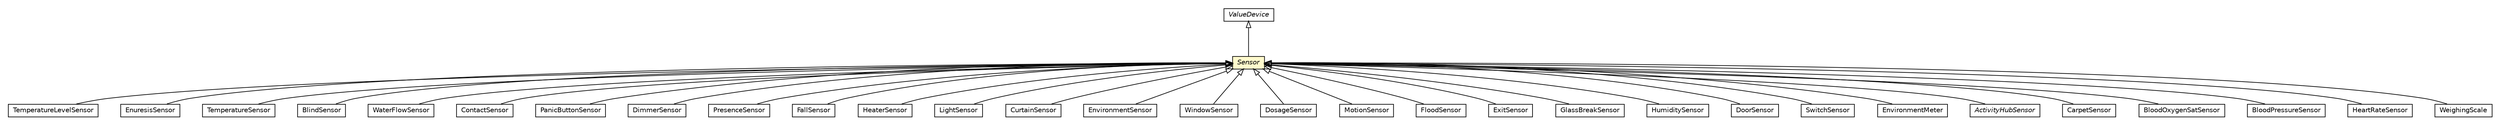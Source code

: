 #!/usr/local/bin/dot
#
# Class diagram 
# Generated by UMLGraph version 5.1 (http://www.umlgraph.org/)
#

digraph G {
	edge [fontname="Helvetica",fontsize=10,labelfontname="Helvetica",labelfontsize=10];
	node [fontname="Helvetica",fontsize=10,shape=plaintext];
	nodesep=0.25;
	ranksep=0.5;
	// org.universAAL.ontology.device.TemperatureLevelSensor
	c3819052 [label=<<table title="org.universAAL.ontology.device.TemperatureLevelSensor" border="0" cellborder="1" cellspacing="0" cellpadding="2" port="p" href="./TemperatureLevelSensor.html">
		<tr><td><table border="0" cellspacing="0" cellpadding="1">
<tr><td align="center" balign="center"> TemperatureLevelSensor </td></tr>
		</table></td></tr>
		</table>>, fontname="Helvetica", fontcolor="black", fontsize=10.0];
	// org.universAAL.ontology.device.EnuresisSensor
	c3819053 [label=<<table title="org.universAAL.ontology.device.EnuresisSensor" border="0" cellborder="1" cellspacing="0" cellpadding="2" port="p" href="./EnuresisSensor.html">
		<tr><td><table border="0" cellspacing="0" cellpadding="1">
<tr><td align="center" balign="center"> EnuresisSensor </td></tr>
		</table></td></tr>
		</table>>, fontname="Helvetica", fontcolor="black", fontsize=10.0];
	// org.universAAL.ontology.device.TemperatureSensor
	c3819057 [label=<<table title="org.universAAL.ontology.device.TemperatureSensor" border="0" cellborder="1" cellspacing="0" cellpadding="2" port="p" href="./TemperatureSensor.html">
		<tr><td><table border="0" cellspacing="0" cellpadding="1">
<tr><td align="center" balign="center"> TemperatureSensor </td></tr>
		</table></td></tr>
		</table>>, fontname="Helvetica", fontcolor="black", fontsize=10.0];
	// org.universAAL.ontology.device.BlindSensor
	c3819060 [label=<<table title="org.universAAL.ontology.device.BlindSensor" border="0" cellborder="1" cellspacing="0" cellpadding="2" port="p" href="./BlindSensor.html">
		<tr><td><table border="0" cellspacing="0" cellpadding="1">
<tr><td align="center" balign="center"> BlindSensor </td></tr>
		</table></td></tr>
		</table>>, fontname="Helvetica", fontcolor="black", fontsize=10.0];
	// org.universAAL.ontology.device.WaterFlowSensor
	c3819064 [label=<<table title="org.universAAL.ontology.device.WaterFlowSensor" border="0" cellborder="1" cellspacing="0" cellpadding="2" port="p" href="./WaterFlowSensor.html">
		<tr><td><table border="0" cellspacing="0" cellpadding="1">
<tr><td align="center" balign="center"> WaterFlowSensor </td></tr>
		</table></td></tr>
		</table>>, fontname="Helvetica", fontcolor="black", fontsize=10.0];
	// org.universAAL.ontology.device.ContactSensor
	c3819065 [label=<<table title="org.universAAL.ontology.device.ContactSensor" border="0" cellborder="1" cellspacing="0" cellpadding="2" port="p" href="./ContactSensor.html">
		<tr><td><table border="0" cellspacing="0" cellpadding="1">
<tr><td align="center" balign="center"> ContactSensor </td></tr>
		</table></td></tr>
		</table>>, fontname="Helvetica", fontcolor="black", fontsize=10.0];
	// org.universAAL.ontology.device.PanicButtonSensor
	c3819066 [label=<<table title="org.universAAL.ontology.device.PanicButtonSensor" border="0" cellborder="1" cellspacing="0" cellpadding="2" port="p" href="./PanicButtonSensor.html">
		<tr><td><table border="0" cellspacing="0" cellpadding="1">
<tr><td align="center" balign="center"> PanicButtonSensor </td></tr>
		</table></td></tr>
		</table>>, fontname="Helvetica", fontcolor="black", fontsize=10.0];
	// org.universAAL.ontology.device.DimmerSensor
	c3819067 [label=<<table title="org.universAAL.ontology.device.DimmerSensor" border="0" cellborder="1" cellspacing="0" cellpadding="2" port="p" href="./DimmerSensor.html">
		<tr><td><table border="0" cellspacing="0" cellpadding="1">
<tr><td align="center" balign="center"> DimmerSensor </td></tr>
		</table></td></tr>
		</table>>, fontname="Helvetica", fontcolor="black", fontsize=10.0];
	// org.universAAL.ontology.device.PresenceSensor
	c3819069 [label=<<table title="org.universAAL.ontology.device.PresenceSensor" border="0" cellborder="1" cellspacing="0" cellpadding="2" port="p" href="./PresenceSensor.html">
		<tr><td><table border="0" cellspacing="0" cellpadding="1">
<tr><td align="center" balign="center"> PresenceSensor </td></tr>
		</table></td></tr>
		</table>>, fontname="Helvetica", fontcolor="black", fontsize=10.0];
	// org.universAAL.ontology.device.FallSensor
	c3819071 [label=<<table title="org.universAAL.ontology.device.FallSensor" border="0" cellborder="1" cellspacing="0" cellpadding="2" port="p" href="./FallSensor.html">
		<tr><td><table border="0" cellspacing="0" cellpadding="1">
<tr><td align="center" balign="center"> FallSensor </td></tr>
		</table></td></tr>
		</table>>, fontname="Helvetica", fontcolor="black", fontsize=10.0];
	// org.universAAL.ontology.device.HeaterSensor
	c3819072 [label=<<table title="org.universAAL.ontology.device.HeaterSensor" border="0" cellborder="1" cellspacing="0" cellpadding="2" port="p" href="./HeaterSensor.html">
		<tr><td><table border="0" cellspacing="0" cellpadding="1">
<tr><td align="center" balign="center"> HeaterSensor </td></tr>
		</table></td></tr>
		</table>>, fontname="Helvetica", fontcolor="black", fontsize=10.0];
	// org.universAAL.ontology.device.LightSensor
	c3819076 [label=<<table title="org.universAAL.ontology.device.LightSensor" border="0" cellborder="1" cellspacing="0" cellpadding="2" port="p" href="./LightSensor.html">
		<tr><td><table border="0" cellspacing="0" cellpadding="1">
<tr><td align="center" balign="center"> LightSensor </td></tr>
		</table></td></tr>
		</table>>, fontname="Helvetica", fontcolor="black", fontsize=10.0];
	// org.universAAL.ontology.device.CurtainSensor
	c3819077 [label=<<table title="org.universAAL.ontology.device.CurtainSensor" border="0" cellborder="1" cellspacing="0" cellpadding="2" port="p" href="./CurtainSensor.html">
		<tr><td><table border="0" cellspacing="0" cellpadding="1">
<tr><td align="center" balign="center"> CurtainSensor </td></tr>
		</table></td></tr>
		</table>>, fontname="Helvetica", fontcolor="black", fontsize=10.0];
	// org.universAAL.ontology.device.EnvironmentSensor
	c3819081 [label=<<table title="org.universAAL.ontology.device.EnvironmentSensor" border="0" cellborder="1" cellspacing="0" cellpadding="2" port="p" href="./EnvironmentSensor.html">
		<tr><td><table border="0" cellspacing="0" cellpadding="1">
<tr><td align="center" balign="center"> EnvironmentSensor </td></tr>
		</table></td></tr>
		</table>>, fontname="Helvetica", fontcolor="black", fontsize=10.0];
	// org.universAAL.ontology.device.WindowSensor
	c3819083 [label=<<table title="org.universAAL.ontology.device.WindowSensor" border="0" cellborder="1" cellspacing="0" cellpadding="2" port="p" href="./WindowSensor.html">
		<tr><td><table border="0" cellspacing="0" cellpadding="1">
<tr><td align="center" balign="center"> WindowSensor </td></tr>
		</table></td></tr>
		</table>>, fontname="Helvetica", fontcolor="black", fontsize=10.0];
	// org.universAAL.ontology.device.DosageSensor
	c3819086 [label=<<table title="org.universAAL.ontology.device.DosageSensor" border="0" cellborder="1" cellspacing="0" cellpadding="2" port="p" href="./DosageSensor.html">
		<tr><td><table border="0" cellspacing="0" cellpadding="1">
<tr><td align="center" balign="center"> DosageSensor </td></tr>
		</table></td></tr>
		</table>>, fontname="Helvetica", fontcolor="black", fontsize=10.0];
	// org.universAAL.ontology.device.MotionSensor
	c3819088 [label=<<table title="org.universAAL.ontology.device.MotionSensor" border="0" cellborder="1" cellspacing="0" cellpadding="2" port="p" href="./MotionSensor.html">
		<tr><td><table border="0" cellspacing="0" cellpadding="1">
<tr><td align="center" balign="center"> MotionSensor </td></tr>
		</table></td></tr>
		</table>>, fontname="Helvetica", fontcolor="black", fontsize=10.0];
	// org.universAAL.ontology.device.FloodSensor
	c3819091 [label=<<table title="org.universAAL.ontology.device.FloodSensor" border="0" cellborder="1" cellspacing="0" cellpadding="2" port="p" href="./FloodSensor.html">
		<tr><td><table border="0" cellspacing="0" cellpadding="1">
<tr><td align="center" balign="center"> FloodSensor </td></tr>
		</table></td></tr>
		</table>>, fontname="Helvetica", fontcolor="black", fontsize=10.0];
	// org.universAAL.ontology.device.ExitSensor
	c3819093 [label=<<table title="org.universAAL.ontology.device.ExitSensor" border="0" cellborder="1" cellspacing="0" cellpadding="2" port="p" href="./ExitSensor.html">
		<tr><td><table border="0" cellspacing="0" cellpadding="1">
<tr><td align="center" balign="center"> ExitSensor </td></tr>
		</table></td></tr>
		</table>>, fontname="Helvetica", fontcolor="black", fontsize=10.0];
	// org.universAAL.ontology.device.GlassBreakSensor
	c3819095 [label=<<table title="org.universAAL.ontology.device.GlassBreakSensor" border="0" cellborder="1" cellspacing="0" cellpadding="2" port="p" href="./GlassBreakSensor.html">
		<tr><td><table border="0" cellspacing="0" cellpadding="1">
<tr><td align="center" balign="center"> GlassBreakSensor </td></tr>
		</table></td></tr>
		</table>>, fontname="Helvetica", fontcolor="black", fontsize=10.0];
	// org.universAAL.ontology.device.HumiditySensor
	c3819098 [label=<<table title="org.universAAL.ontology.device.HumiditySensor" border="0" cellborder="1" cellspacing="0" cellpadding="2" port="p" href="./HumiditySensor.html">
		<tr><td><table border="0" cellspacing="0" cellpadding="1">
<tr><td align="center" balign="center"> HumiditySensor </td></tr>
		</table></td></tr>
		</table>>, fontname="Helvetica", fontcolor="black", fontsize=10.0];
	// org.universAAL.ontology.device.DoorSensor
	c3819099 [label=<<table title="org.universAAL.ontology.device.DoorSensor" border="0" cellborder="1" cellspacing="0" cellpadding="2" port="p" href="./DoorSensor.html">
		<tr><td><table border="0" cellspacing="0" cellpadding="1">
<tr><td align="center" balign="center"> DoorSensor </td></tr>
		</table></td></tr>
		</table>>, fontname="Helvetica", fontcolor="black", fontsize=10.0];
	// org.universAAL.ontology.device.SwitchSensor
	c3819103 [label=<<table title="org.universAAL.ontology.device.SwitchSensor" border="0" cellborder="1" cellspacing="0" cellpadding="2" port="p" href="./SwitchSensor.html">
		<tr><td><table border="0" cellspacing="0" cellpadding="1">
<tr><td align="center" balign="center"> SwitchSensor </td></tr>
		</table></td></tr>
		</table>>, fontname="Helvetica", fontcolor="black", fontsize=10.0];
	// org.universAAL.ontology.device.ValueDevice
	c3819105 [label=<<table title="org.universAAL.ontology.device.ValueDevice" border="0" cellborder="1" cellspacing="0" cellpadding="2" port="p" href="./ValueDevice.html">
		<tr><td><table border="0" cellspacing="0" cellpadding="1">
<tr><td align="center" balign="center"><font face="Helvetica-Oblique"> ValueDevice </font></td></tr>
		</table></td></tr>
		</table>>, fontname="Helvetica", fontcolor="black", fontsize=10.0];
	// org.universAAL.ontology.device.Sensor
	c3819106 [label=<<table title="org.universAAL.ontology.device.Sensor" border="0" cellborder="1" cellspacing="0" cellpadding="2" port="p" bgcolor="lemonChiffon" href="./Sensor.html">
		<tr><td><table border="0" cellspacing="0" cellpadding="1">
<tr><td align="center" balign="center"><font face="Helvetica-Oblique"> Sensor </font></td></tr>
		</table></td></tr>
		</table>>, fontname="Helvetica", fontcolor="black", fontsize=10.0];
	// org.universAAL.ontology.device.EnvironmentMeter
	c3819107 [label=<<table title="org.universAAL.ontology.device.EnvironmentMeter" border="0" cellborder="1" cellspacing="0" cellpadding="2" port="p" href="./EnvironmentMeter.html">
		<tr><td><table border="0" cellspacing="0" cellpadding="1">
<tr><td align="center" balign="center"> EnvironmentMeter </td></tr>
		</table></td></tr>
		</table>>, fontname="Helvetica", fontcolor="black", fontsize=10.0];
	// org.universAAL.ontology.activityhub.ActivityHubSensor
	c3819187 [label=<<table title="org.universAAL.ontology.activityhub.ActivityHubSensor" border="0" cellborder="1" cellspacing="0" cellpadding="2" port="p" href="../activityhub/ActivityHubSensor.html">
		<tr><td><table border="0" cellspacing="0" cellpadding="1">
<tr><td align="center" balign="center"><font face="Helvetica-Oblique"> ActivityHubSensor </font></td></tr>
		</table></td></tr>
		</table>>, fontname="Helvetica", fontcolor="black", fontsize=10.0];
	// org.universAAL.ontology.device.home.CarpetSensor
	c3819223 [label=<<table title="org.universAAL.ontology.device.home.CarpetSensor" border="0" cellborder="1" cellspacing="0" cellpadding="2" port="p" href="./home/CarpetSensor.html">
		<tr><td><table border="0" cellspacing="0" cellpadding="1">
<tr><td align="center" balign="center"> CarpetSensor </td></tr>
		</table></td></tr>
		</table>>, fontname="Helvetica", fontcolor="black", fontsize=10.0];
	// org.universAAL.ontology.personalhealthdevice.BloodOxygenSatSensor
	c3819372 [label=<<table title="org.universAAL.ontology.personalhealthdevice.BloodOxygenSatSensor" border="0" cellborder="1" cellspacing="0" cellpadding="2" port="p" href="../personalhealthdevice/BloodOxygenSatSensor.html">
		<tr><td><table border="0" cellspacing="0" cellpadding="1">
<tr><td align="center" balign="center"> BloodOxygenSatSensor </td></tr>
		</table></td></tr>
		</table>>, fontname="Helvetica", fontcolor="black", fontsize=10.0];
	// org.universAAL.ontology.personalhealthdevice.BloodPressureSensor
	c3819373 [label=<<table title="org.universAAL.ontology.personalhealthdevice.BloodPressureSensor" border="0" cellborder="1" cellspacing="0" cellpadding="2" port="p" href="../personalhealthdevice/BloodPressureSensor.html">
		<tr><td><table border="0" cellspacing="0" cellpadding="1">
<tr><td align="center" balign="center"> BloodPressureSensor </td></tr>
		</table></td></tr>
		</table>>, fontname="Helvetica", fontcolor="black", fontsize=10.0];
	// org.universAAL.ontology.personalhealthdevice.HeartRateSensor
	c3819374 [label=<<table title="org.universAAL.ontology.personalhealthdevice.HeartRateSensor" border="0" cellborder="1" cellspacing="0" cellpadding="2" port="p" href="../personalhealthdevice/HeartRateSensor.html">
		<tr><td><table border="0" cellspacing="0" cellpadding="1">
<tr><td align="center" balign="center"> HeartRateSensor </td></tr>
		</table></td></tr>
		</table>>, fontname="Helvetica", fontcolor="black", fontsize=10.0];
	// org.universAAL.ontology.personalhealthdevice.WeighingScale
	c3819376 [label=<<table title="org.universAAL.ontology.personalhealthdevice.WeighingScale" border="0" cellborder="1" cellspacing="0" cellpadding="2" port="p" href="../personalhealthdevice/WeighingScale.html">
		<tr><td><table border="0" cellspacing="0" cellpadding="1">
<tr><td align="center" balign="center"> WeighingScale </td></tr>
		</table></td></tr>
		</table>>, fontname="Helvetica", fontcolor="black", fontsize=10.0];
	//org.universAAL.ontology.device.TemperatureLevelSensor extends org.universAAL.ontology.device.Sensor
	c3819106:p -> c3819052:p [dir=back,arrowtail=empty];
	//org.universAAL.ontology.device.EnuresisSensor extends org.universAAL.ontology.device.Sensor
	c3819106:p -> c3819053:p [dir=back,arrowtail=empty];
	//org.universAAL.ontology.device.TemperatureSensor extends org.universAAL.ontology.device.Sensor
	c3819106:p -> c3819057:p [dir=back,arrowtail=empty];
	//org.universAAL.ontology.device.BlindSensor extends org.universAAL.ontology.device.Sensor
	c3819106:p -> c3819060:p [dir=back,arrowtail=empty];
	//org.universAAL.ontology.device.WaterFlowSensor extends org.universAAL.ontology.device.Sensor
	c3819106:p -> c3819064:p [dir=back,arrowtail=empty];
	//org.universAAL.ontology.device.ContactSensor extends org.universAAL.ontology.device.Sensor
	c3819106:p -> c3819065:p [dir=back,arrowtail=empty];
	//org.universAAL.ontology.device.PanicButtonSensor extends org.universAAL.ontology.device.Sensor
	c3819106:p -> c3819066:p [dir=back,arrowtail=empty];
	//org.universAAL.ontology.device.DimmerSensor extends org.universAAL.ontology.device.Sensor
	c3819106:p -> c3819067:p [dir=back,arrowtail=empty];
	//org.universAAL.ontology.device.PresenceSensor extends org.universAAL.ontology.device.Sensor
	c3819106:p -> c3819069:p [dir=back,arrowtail=empty];
	//org.universAAL.ontology.device.FallSensor extends org.universAAL.ontology.device.Sensor
	c3819106:p -> c3819071:p [dir=back,arrowtail=empty];
	//org.universAAL.ontology.device.HeaterSensor extends org.universAAL.ontology.device.Sensor
	c3819106:p -> c3819072:p [dir=back,arrowtail=empty];
	//org.universAAL.ontology.device.LightSensor extends org.universAAL.ontology.device.Sensor
	c3819106:p -> c3819076:p [dir=back,arrowtail=empty];
	//org.universAAL.ontology.device.CurtainSensor extends org.universAAL.ontology.device.Sensor
	c3819106:p -> c3819077:p [dir=back,arrowtail=empty];
	//org.universAAL.ontology.device.EnvironmentSensor extends org.universAAL.ontology.device.Sensor
	c3819106:p -> c3819081:p [dir=back,arrowtail=empty];
	//org.universAAL.ontology.device.WindowSensor extends org.universAAL.ontology.device.Sensor
	c3819106:p -> c3819083:p [dir=back,arrowtail=empty];
	//org.universAAL.ontology.device.DosageSensor extends org.universAAL.ontology.device.Sensor
	c3819106:p -> c3819086:p [dir=back,arrowtail=empty];
	//org.universAAL.ontology.device.MotionSensor extends org.universAAL.ontology.device.Sensor
	c3819106:p -> c3819088:p [dir=back,arrowtail=empty];
	//org.universAAL.ontology.device.FloodSensor extends org.universAAL.ontology.device.Sensor
	c3819106:p -> c3819091:p [dir=back,arrowtail=empty];
	//org.universAAL.ontology.device.ExitSensor extends org.universAAL.ontology.device.Sensor
	c3819106:p -> c3819093:p [dir=back,arrowtail=empty];
	//org.universAAL.ontology.device.GlassBreakSensor extends org.universAAL.ontology.device.Sensor
	c3819106:p -> c3819095:p [dir=back,arrowtail=empty];
	//org.universAAL.ontology.device.HumiditySensor extends org.universAAL.ontology.device.Sensor
	c3819106:p -> c3819098:p [dir=back,arrowtail=empty];
	//org.universAAL.ontology.device.DoorSensor extends org.universAAL.ontology.device.Sensor
	c3819106:p -> c3819099:p [dir=back,arrowtail=empty];
	//org.universAAL.ontology.device.SwitchSensor extends org.universAAL.ontology.device.Sensor
	c3819106:p -> c3819103:p [dir=back,arrowtail=empty];
	//org.universAAL.ontology.device.Sensor extends org.universAAL.ontology.device.ValueDevice
	c3819105:p -> c3819106:p [dir=back,arrowtail=empty];
	//org.universAAL.ontology.device.EnvironmentMeter extends org.universAAL.ontology.device.Sensor
	c3819106:p -> c3819107:p [dir=back,arrowtail=empty];
	//org.universAAL.ontology.activityhub.ActivityHubSensor extends org.universAAL.ontology.device.Sensor
	c3819106:p -> c3819187:p [dir=back,arrowtail=empty];
	//org.universAAL.ontology.device.home.CarpetSensor extends org.universAAL.ontology.device.Sensor
	c3819106:p -> c3819223:p [dir=back,arrowtail=empty];
	//org.universAAL.ontology.personalhealthdevice.BloodOxygenSatSensor extends org.universAAL.ontology.device.Sensor
	c3819106:p -> c3819372:p [dir=back,arrowtail=empty];
	//org.universAAL.ontology.personalhealthdevice.BloodPressureSensor extends org.universAAL.ontology.device.Sensor
	c3819106:p -> c3819373:p [dir=back,arrowtail=empty];
	//org.universAAL.ontology.personalhealthdevice.HeartRateSensor extends org.universAAL.ontology.device.Sensor
	c3819106:p -> c3819374:p [dir=back,arrowtail=empty];
	//org.universAAL.ontology.personalhealthdevice.WeighingScale extends org.universAAL.ontology.device.Sensor
	c3819106:p -> c3819376:p [dir=back,arrowtail=empty];
}

